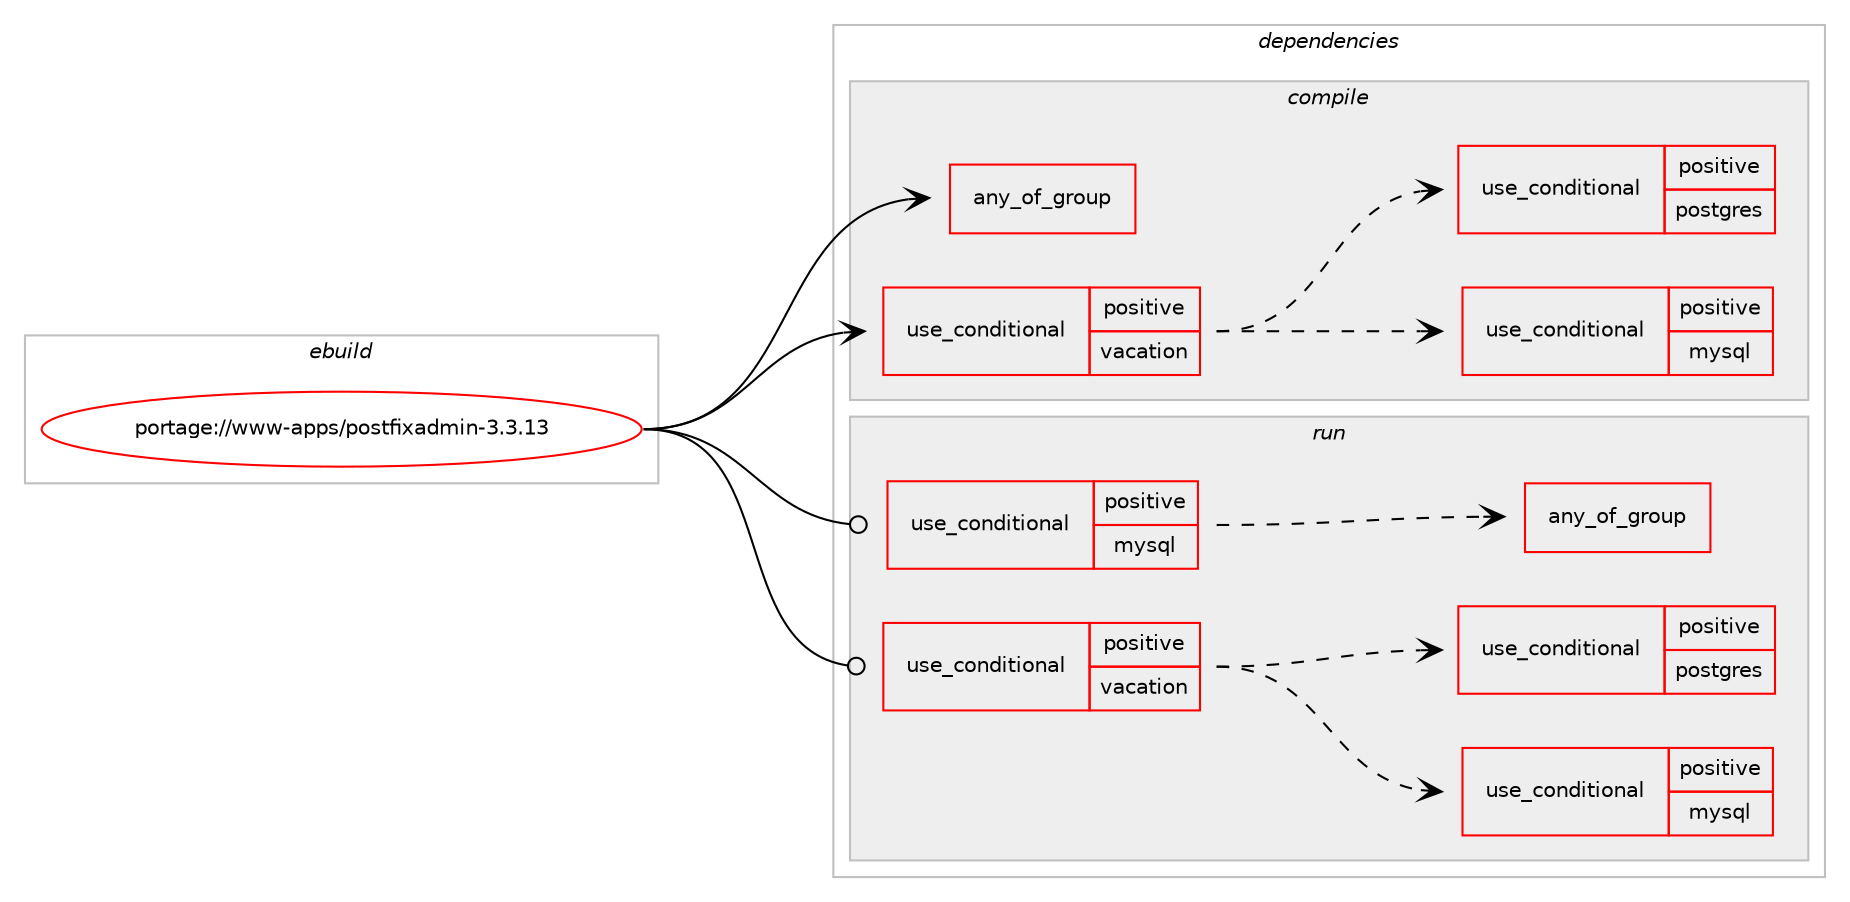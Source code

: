 digraph prolog {

# *************
# Graph options
# *************

newrank=true;
concentrate=true;
compound=true;
graph [rankdir=LR,fontname=Helvetica,fontsize=10,ranksep=1.5];#, ranksep=2.5, nodesep=0.2];
edge  [arrowhead=vee];
node  [fontname=Helvetica,fontsize=10];

# **********
# The ebuild
# **********

subgraph cluster_leftcol {
color=gray;
rank=same;
label=<<i>ebuild</i>>;
id [label="portage://www-apps/postfixadmin-3.3.13", color=red, width=4, href="../www-apps/postfixadmin-3.3.13.svg"];
}

# ****************
# The dependencies
# ****************

subgraph cluster_midcol {
color=gray;
label=<<i>dependencies</i>>;
subgraph cluster_compile {
fillcolor="#eeeeee";
style=filled;
label=<<i>compile</i>>;
subgraph any3025 {
dependency224476 [label=<<TABLE BORDER="0" CELLBORDER="1" CELLSPACING="0" CELLPADDING="4"><TR><TD CELLPADDING="10">any_of_group</TD></TR></TABLE>>, shape=none, color=red];# *** BEGIN UNKNOWN DEPENDENCY TYPE (TODO) ***
# dependency224476 -> package_dependency(portage://www-apps/postfixadmin-3.3.13,install,no,virtual,httpd-cgi,none,[,,],[],[])
# *** END UNKNOWN DEPENDENCY TYPE (TODO) ***

# *** BEGIN UNKNOWN DEPENDENCY TYPE (TODO) ***
# dependency224476 -> package_dependency(portage://www-apps/postfixadmin-3.3.13,install,no,virtual,httpd-fastcgi,none,[,,],[],[])
# *** END UNKNOWN DEPENDENCY TYPE (TODO) ***

}
id:e -> dependency224476:w [weight=20,style="solid",arrowhead="vee"];
subgraph cond116430 {
dependency224477 [label=<<TABLE BORDER="0" CELLBORDER="1" CELLSPACING="0" CELLPADDING="4"><TR><TD ROWSPAN="3" CELLPADDING="10">use_conditional</TD></TR><TR><TD>positive</TD></TR><TR><TD>vacation</TD></TR></TABLE>>, shape=none, color=red];
# *** BEGIN UNKNOWN DEPENDENCY TYPE (TODO) ***
# dependency224477 -> package_dependency(portage://www-apps/postfixadmin-3.3.13,install,no,acct-group,vacation,none,[,,],[],[])
# *** END UNKNOWN DEPENDENCY TYPE (TODO) ***

# *** BEGIN UNKNOWN DEPENDENCY TYPE (TODO) ***
# dependency224477 -> package_dependency(portage://www-apps/postfixadmin-3.3.13,install,no,acct-user,vacation,none,[,,],[],[])
# *** END UNKNOWN DEPENDENCY TYPE (TODO) ***

# *** BEGIN UNKNOWN DEPENDENCY TYPE (TODO) ***
# dependency224477 -> package_dependency(portage://www-apps/postfixadmin-3.3.13,install,no,dev-perl,DBI,none,[,,],[],[])
# *** END UNKNOWN DEPENDENCY TYPE (TODO) ***

# *** BEGIN UNKNOWN DEPENDENCY TYPE (TODO) ***
# dependency224477 -> package_dependency(portage://www-apps/postfixadmin-3.3.13,install,no,dev-perl,Email-Sender,none,[,,],[],[])
# *** END UNKNOWN DEPENDENCY TYPE (TODO) ***

# *** BEGIN UNKNOWN DEPENDENCY TYPE (TODO) ***
# dependency224477 -> package_dependency(portage://www-apps/postfixadmin-3.3.13,install,no,dev-perl,Email-Valid,none,[,,],[],[])
# *** END UNKNOWN DEPENDENCY TYPE (TODO) ***

# *** BEGIN UNKNOWN DEPENDENCY TYPE (TODO) ***
# dependency224477 -> package_dependency(portage://www-apps/postfixadmin-3.3.13,install,no,dev-perl,Log-Dispatch,none,[,,],[],[])
# *** END UNKNOWN DEPENDENCY TYPE (TODO) ***

# *** BEGIN UNKNOWN DEPENDENCY TYPE (TODO) ***
# dependency224477 -> package_dependency(portage://www-apps/postfixadmin-3.3.13,install,no,dev-perl,Log-Log4perl,none,[,,],[],[])
# *** END UNKNOWN DEPENDENCY TYPE (TODO) ***

# *** BEGIN UNKNOWN DEPENDENCY TYPE (TODO) ***
# dependency224477 -> package_dependency(portage://www-apps/postfixadmin-3.3.13,install,no,dev-perl,MIME-Charset,none,[,,],[],[])
# *** END UNKNOWN DEPENDENCY TYPE (TODO) ***

# *** BEGIN UNKNOWN DEPENDENCY TYPE (TODO) ***
# dependency224477 -> package_dependency(portage://www-apps/postfixadmin-3.3.13,install,no,dev-perl,MIME-EncWords,none,[,,],[],[])
# *** END UNKNOWN DEPENDENCY TYPE (TODO) ***

subgraph cond116431 {
dependency224478 [label=<<TABLE BORDER="0" CELLBORDER="1" CELLSPACING="0" CELLPADDING="4"><TR><TD ROWSPAN="3" CELLPADDING="10">use_conditional</TD></TR><TR><TD>positive</TD></TR><TR><TD>mysql</TD></TR></TABLE>>, shape=none, color=red];
# *** BEGIN UNKNOWN DEPENDENCY TYPE (TODO) ***
# dependency224478 -> package_dependency(portage://www-apps/postfixadmin-3.3.13,install,no,dev-perl,DBD-mysql,none,[,,],[],[])
# *** END UNKNOWN DEPENDENCY TYPE (TODO) ***

}
dependency224477:e -> dependency224478:w [weight=20,style="dashed",arrowhead="vee"];
subgraph cond116432 {
dependency224479 [label=<<TABLE BORDER="0" CELLBORDER="1" CELLSPACING="0" CELLPADDING="4"><TR><TD ROWSPAN="3" CELLPADDING="10">use_conditional</TD></TR><TR><TD>positive</TD></TR><TR><TD>postgres</TD></TR></TABLE>>, shape=none, color=red];
# *** BEGIN UNKNOWN DEPENDENCY TYPE (TODO) ***
# dependency224479 -> package_dependency(portage://www-apps/postfixadmin-3.3.13,install,no,dev-perl,DBD-Pg,none,[,,],[],[])
# *** END UNKNOWN DEPENDENCY TYPE (TODO) ***

}
dependency224477:e -> dependency224479:w [weight=20,style="dashed",arrowhead="vee"];
}
id:e -> dependency224477:w [weight=20,style="solid",arrowhead="vee"];
# *** BEGIN UNKNOWN DEPENDENCY TYPE (TODO) ***
# id -> package_dependency(portage://www-apps/postfixadmin-3.3.13,install,no,app-admin,webapp-config,none,[,,],[],[])
# *** END UNKNOWN DEPENDENCY TYPE (TODO) ***

# *** BEGIN UNKNOWN DEPENDENCY TYPE (TODO) ***
# id -> package_dependency(portage://www-apps/postfixadmin-3.3.13,install,no,dev-lang,php,none,[,,],any_different_slot,[use(enable(unicode),none),use(enable(imap),none),use(optenable(postgres),none)])
# *** END UNKNOWN DEPENDENCY TYPE (TODO) ***

}
subgraph cluster_compileandrun {
fillcolor="#eeeeee";
style=filled;
label=<<i>compile and run</i>>;
}
subgraph cluster_run {
fillcolor="#eeeeee";
style=filled;
label=<<i>run</i>>;
subgraph cond116433 {
dependency224480 [label=<<TABLE BORDER="0" CELLBORDER="1" CELLSPACING="0" CELLPADDING="4"><TR><TD ROWSPAN="3" CELLPADDING="10">use_conditional</TD></TR><TR><TD>positive</TD></TR><TR><TD>mysql</TD></TR></TABLE>>, shape=none, color=red];
subgraph any3026 {
dependency224481 [label=<<TABLE BORDER="0" CELLBORDER="1" CELLSPACING="0" CELLPADDING="4"><TR><TD CELLPADDING="10">any_of_group</TD></TR></TABLE>>, shape=none, color=red];# *** BEGIN UNKNOWN DEPENDENCY TYPE (TODO) ***
# dependency224481 -> package_dependency(portage://www-apps/postfixadmin-3.3.13,run,no,dev-lang,php,none,[,,],[],[use(enable(mysqli),none)])
# *** END UNKNOWN DEPENDENCY TYPE (TODO) ***

# *** BEGIN UNKNOWN DEPENDENCY TYPE (TODO) ***
# dependency224481 -> package_dependency(portage://www-apps/postfixadmin-3.3.13,run,no,dev-lang,php,none,[,,],[],[use(enable(mysql),none)])
# *** END UNKNOWN DEPENDENCY TYPE (TODO) ***

}
dependency224480:e -> dependency224481:w [weight=20,style="dashed",arrowhead="vee"];
}
id:e -> dependency224480:w [weight=20,style="solid",arrowhead="odot"];
subgraph cond116434 {
dependency224482 [label=<<TABLE BORDER="0" CELLBORDER="1" CELLSPACING="0" CELLPADDING="4"><TR><TD ROWSPAN="3" CELLPADDING="10">use_conditional</TD></TR><TR><TD>positive</TD></TR><TR><TD>vacation</TD></TR></TABLE>>, shape=none, color=red];
# *** BEGIN UNKNOWN DEPENDENCY TYPE (TODO) ***
# dependency224482 -> package_dependency(portage://www-apps/postfixadmin-3.3.13,run,no,acct-group,vacation,none,[,,],[],[])
# *** END UNKNOWN DEPENDENCY TYPE (TODO) ***

# *** BEGIN UNKNOWN DEPENDENCY TYPE (TODO) ***
# dependency224482 -> package_dependency(portage://www-apps/postfixadmin-3.3.13,run,no,acct-user,vacation,none,[,,],[],[])
# *** END UNKNOWN DEPENDENCY TYPE (TODO) ***

# *** BEGIN UNKNOWN DEPENDENCY TYPE (TODO) ***
# dependency224482 -> package_dependency(portage://www-apps/postfixadmin-3.3.13,run,no,dev-perl,DBI,none,[,,],[],[])
# *** END UNKNOWN DEPENDENCY TYPE (TODO) ***

# *** BEGIN UNKNOWN DEPENDENCY TYPE (TODO) ***
# dependency224482 -> package_dependency(portage://www-apps/postfixadmin-3.3.13,run,no,dev-perl,Email-Sender,none,[,,],[],[])
# *** END UNKNOWN DEPENDENCY TYPE (TODO) ***

# *** BEGIN UNKNOWN DEPENDENCY TYPE (TODO) ***
# dependency224482 -> package_dependency(portage://www-apps/postfixadmin-3.3.13,run,no,dev-perl,Email-Valid,none,[,,],[],[])
# *** END UNKNOWN DEPENDENCY TYPE (TODO) ***

# *** BEGIN UNKNOWN DEPENDENCY TYPE (TODO) ***
# dependency224482 -> package_dependency(portage://www-apps/postfixadmin-3.3.13,run,no,dev-perl,Log-Dispatch,none,[,,],[],[])
# *** END UNKNOWN DEPENDENCY TYPE (TODO) ***

# *** BEGIN UNKNOWN DEPENDENCY TYPE (TODO) ***
# dependency224482 -> package_dependency(portage://www-apps/postfixadmin-3.3.13,run,no,dev-perl,Log-Log4perl,none,[,,],[],[])
# *** END UNKNOWN DEPENDENCY TYPE (TODO) ***

# *** BEGIN UNKNOWN DEPENDENCY TYPE (TODO) ***
# dependency224482 -> package_dependency(portage://www-apps/postfixadmin-3.3.13,run,no,dev-perl,MIME-Charset,none,[,,],[],[])
# *** END UNKNOWN DEPENDENCY TYPE (TODO) ***

# *** BEGIN UNKNOWN DEPENDENCY TYPE (TODO) ***
# dependency224482 -> package_dependency(portage://www-apps/postfixadmin-3.3.13,run,no,dev-perl,MIME-EncWords,none,[,,],[],[])
# *** END UNKNOWN DEPENDENCY TYPE (TODO) ***

subgraph cond116435 {
dependency224483 [label=<<TABLE BORDER="0" CELLBORDER="1" CELLSPACING="0" CELLPADDING="4"><TR><TD ROWSPAN="3" CELLPADDING="10">use_conditional</TD></TR><TR><TD>positive</TD></TR><TR><TD>mysql</TD></TR></TABLE>>, shape=none, color=red];
# *** BEGIN UNKNOWN DEPENDENCY TYPE (TODO) ***
# dependency224483 -> package_dependency(portage://www-apps/postfixadmin-3.3.13,run,no,dev-perl,DBD-mysql,none,[,,],[],[])
# *** END UNKNOWN DEPENDENCY TYPE (TODO) ***

}
dependency224482:e -> dependency224483:w [weight=20,style="dashed",arrowhead="vee"];
subgraph cond116436 {
dependency224484 [label=<<TABLE BORDER="0" CELLBORDER="1" CELLSPACING="0" CELLPADDING="4"><TR><TD ROWSPAN="3" CELLPADDING="10">use_conditional</TD></TR><TR><TD>positive</TD></TR><TR><TD>postgres</TD></TR></TABLE>>, shape=none, color=red];
# *** BEGIN UNKNOWN DEPENDENCY TYPE (TODO) ***
# dependency224484 -> package_dependency(portage://www-apps/postfixadmin-3.3.13,run,no,dev-perl,DBD-Pg,none,[,,],[],[])
# *** END UNKNOWN DEPENDENCY TYPE (TODO) ***

}
dependency224482:e -> dependency224484:w [weight=20,style="dashed",arrowhead="vee"];
}
id:e -> dependency224482:w [weight=20,style="solid",arrowhead="odot"];
# *** BEGIN UNKNOWN DEPENDENCY TYPE (TODO) ***
# id -> package_dependency(portage://www-apps/postfixadmin-3.3.13,run,no,app-admin,webapp-config,none,[,,],[],[])
# *** END UNKNOWN DEPENDENCY TYPE (TODO) ***

# *** BEGIN UNKNOWN DEPENDENCY TYPE (TODO) ***
# id -> package_dependency(portage://www-apps/postfixadmin-3.3.13,run,no,dev-lang,php,none,[,,],any_different_slot,[use(enable(unicode),none),use(enable(imap),none),use(optenable(postgres),none)])
# *** END UNKNOWN DEPENDENCY TYPE (TODO) ***

# *** BEGIN UNKNOWN DEPENDENCY TYPE (TODO) ***
# id -> package_dependency(portage://www-apps/postfixadmin-3.3.13,run,no,virtual,httpd-php,none,[,,],[],[])
# *** END UNKNOWN DEPENDENCY TYPE (TODO) ***

}
}

# **************
# The candidates
# **************

subgraph cluster_choices {
rank=same;
color=gray;
label=<<i>candidates</i>>;

}

}
